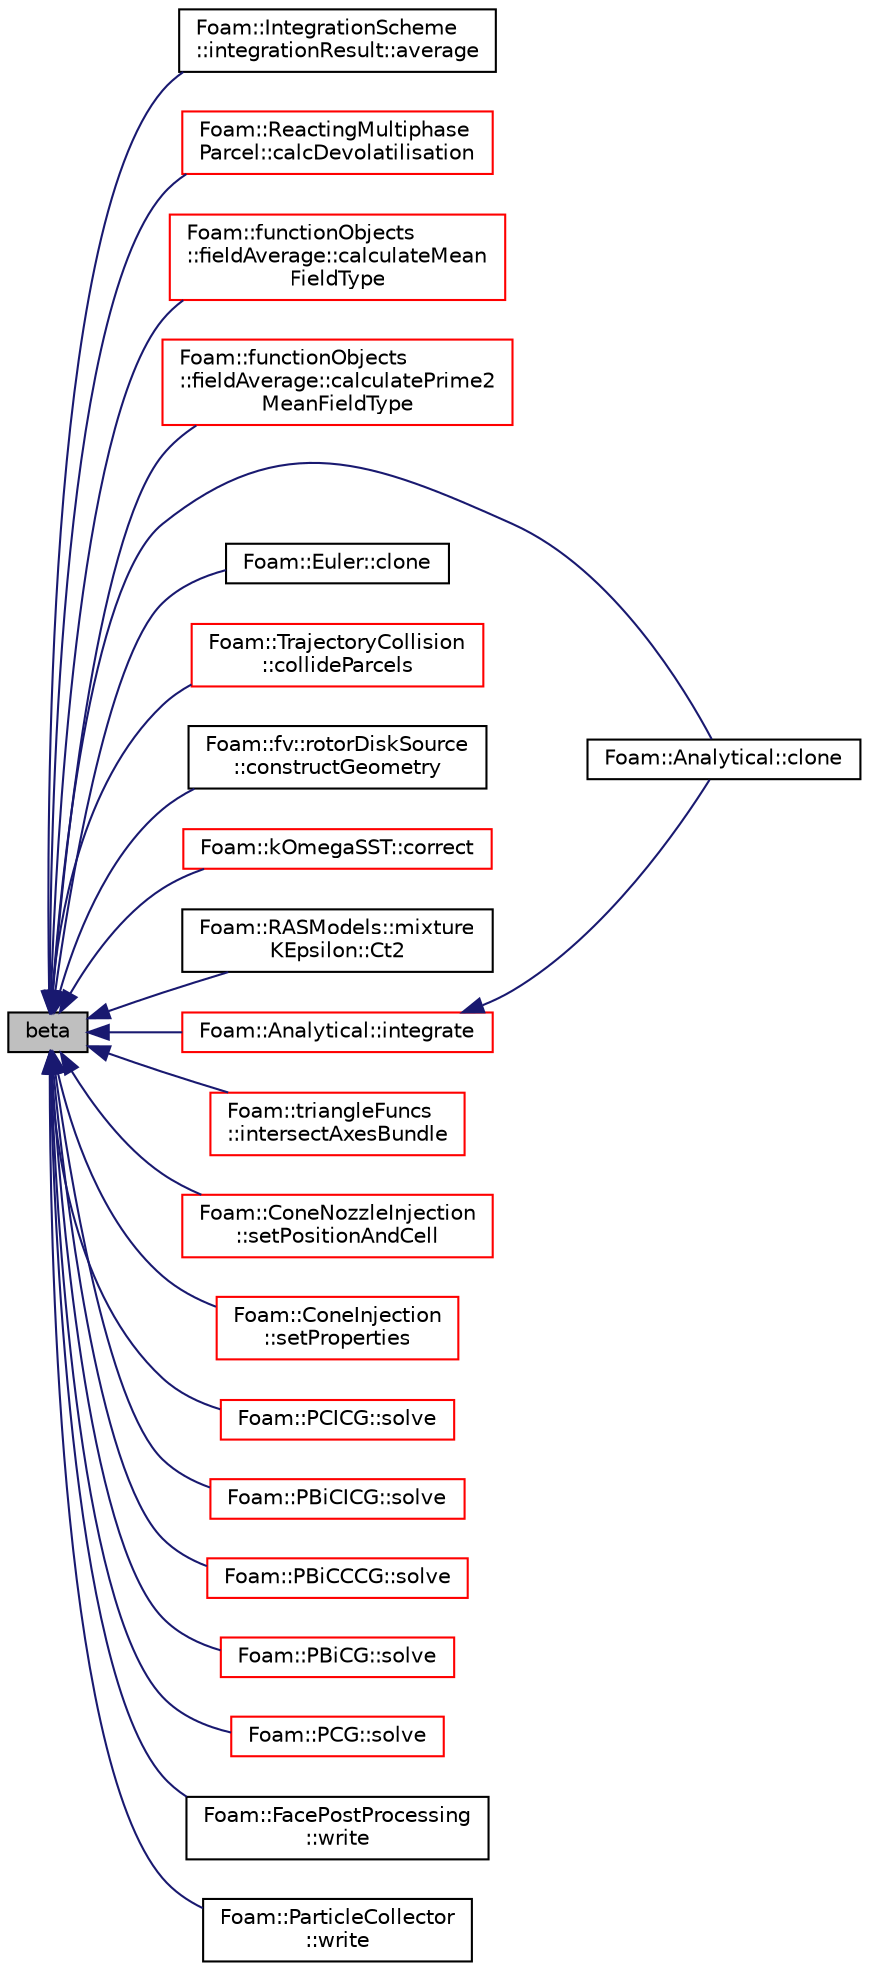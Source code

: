 digraph "beta"
{
  bgcolor="transparent";
  edge [fontname="Helvetica",fontsize="10",labelfontname="Helvetica",labelfontsize="10"];
  node [fontname="Helvetica",fontsize="10",shape=record];
  rankdir="LR";
  Node1 [label="beta",height=0.2,width=0.4,color="black", fillcolor="grey75", style="filled", fontcolor="black"];
  Node1 -> Node2 [dir="back",color="midnightblue",fontsize="10",style="solid",fontname="Helvetica"];
  Node2 [label="Foam::IntegrationScheme\l::integrationResult::average",height=0.2,width=0.4,color="black",URL="$a01151.html#a3b5fa8dba8538e7af9bd4312fe665b59",tooltip="Return access to the average for changing. "];
  Node1 -> Node3 [dir="back",color="midnightblue",fontsize="10",style="solid",fontname="Helvetica"];
  Node3 [label="Foam::ReactingMultiphase\lParcel::calcDevolatilisation",height=0.2,width=0.4,color="red",URL="$a02137.html#a0124a201bfbc9defc8ee759127c72add",tooltip="Calculate Devolatilisation. "];
  Node1 -> Node4 [dir="back",color="midnightblue",fontsize="10",style="solid",fontname="Helvetica"];
  Node4 [label="Foam::functionObjects\l::fieldAverage::calculateMean\lFieldType",height=0.2,width=0.4,color="red",URL="$a00760.html#a92df76317f7ba2346bb8459bcfa14ce3",tooltip="Calculate mean average fields. "];
  Node1 -> Node5 [dir="back",color="midnightblue",fontsize="10",style="solid",fontname="Helvetica"];
  Node5 [label="Foam::functionObjects\l::fieldAverage::calculatePrime2\lMeanFieldType",height=0.2,width=0.4,color="red",URL="$a00760.html#a7fbea4e6e215e5fa4a973dae73f125f8",tooltip="Calculate prime-squared average fields. "];
  Node1 -> Node6 [dir="back",color="midnightblue",fontsize="10",style="solid",fontname="Helvetica"];
  Node6 [label="Foam::Analytical::clone",height=0.2,width=0.4,color="black",URL="$a00047.html#a7c1c4ce2bc5e0c0bc186cfaaa7ecbcab",tooltip="Construct and return clone. "];
  Node1 -> Node7 [dir="back",color="midnightblue",fontsize="10",style="solid",fontname="Helvetica"];
  Node7 [label="Foam::Euler::clone",height=0.2,width=0.4,color="black",URL="$a00684.html#a7c1c4ce2bc5e0c0bc186cfaaa7ecbcab",tooltip="Construct and return clone. "];
  Node1 -> Node8 [dir="back",color="midnightblue",fontsize="10",style="solid",fontname="Helvetica"];
  Node8 [label="Foam::TrajectoryCollision\l::collideParcels",height=0.2,width=0.4,color="red",URL="$a02748.html#a544ea47d9f252b637415a55f81a13a93",tooltip="Collide parcels and return true if mass has changed. "];
  Node1 -> Node9 [dir="back",color="midnightblue",fontsize="10",style="solid",fontname="Helvetica"];
  Node9 [label="Foam::fv::rotorDiskSource\l::constructGeometry",height=0.2,width=0.4,color="black",URL="$a02282.html#a4cf56cee568de52f81a76d0d3ca3c9f9",tooltip="Construct geometry. "];
  Node1 -> Node10 [dir="back",color="midnightblue",fontsize="10",style="solid",fontname="Helvetica"];
  Node10 [label="Foam::kOmegaSST::correct",height=0.2,width=0.4,color="red",URL="$a01265.html#a3ae44b28050c3aa494c1d8e18cf618c1",tooltip="Solve the turbulence equations and correct the turbulence viscosity. "];
  Node1 -> Node11 [dir="back",color="midnightblue",fontsize="10",style="solid",fontname="Helvetica"];
  Node11 [label="Foam::RASModels::mixture\lKEpsilon::Ct2",height=0.2,width=0.4,color="black",URL="$a01553.html#a807a5b19edd9bd834d39cae07ed04a63"];
  Node1 -> Node12 [dir="back",color="midnightblue",fontsize="10",style="solid",fontname="Helvetica"];
  Node12 [label="Foam::Analytical::integrate",height=0.2,width=0.4,color="red",URL="$a00047.html#a1e6fc69c9d0298adaad107d982475980",tooltip="Perform the integration. "];
  Node12 -> Node6 [dir="back",color="midnightblue",fontsize="10",style="solid",fontname="Helvetica"];
  Node1 -> Node13 [dir="back",color="midnightblue",fontsize="10",style="solid",fontname="Helvetica"];
  Node13 [label="Foam::triangleFuncs\l::intersectAxesBundle",height=0.2,width=0.4,color="red",URL="$a02767.html#a9dee5658f90fecf99dc7ed9262fee6e3",tooltip="Intersect triangle with parallel edges aligned with axis i0. "];
  Node1 -> Node14 [dir="back",color="midnightblue",fontsize="10",style="solid",fontname="Helvetica"];
  Node14 [label="Foam::ConeNozzleInjection\l::setPositionAndCell",height=0.2,width=0.4,color="red",URL="$a00336.html#a9b461807dec386242bba33d30a856fbf",tooltip="Set the injection position and owner cell. "];
  Node1 -> Node15 [dir="back",color="midnightblue",fontsize="10",style="solid",fontname="Helvetica"];
  Node15 [label="Foam::ConeInjection\l::setProperties",height=0.2,width=0.4,color="red",URL="$a00335.html#a9c29fb14e9bea94ae75c185efe894b00",tooltip="Set the parcel properties. "];
  Node1 -> Node16 [dir="back",color="midnightblue",fontsize="10",style="solid",fontname="Helvetica"];
  Node16 [label="Foam::PCICG::solve",height=0.2,width=0.4,color="red",URL="$a01861.html#a6020d3a68339ab1a050e90633b70ca5a",tooltip="Solve the matrix with this solver. "];
  Node1 -> Node17 [dir="back",color="midnightblue",fontsize="10",style="solid",fontname="Helvetica"];
  Node17 [label="Foam::PBiCICG::solve",height=0.2,width=0.4,color="red",URL="$a01859.html#a6020d3a68339ab1a050e90633b70ca5a",tooltip="Solve the matrix with this solver. "];
  Node1 -> Node18 [dir="back",color="midnightblue",fontsize="10",style="solid",fontname="Helvetica"];
  Node18 [label="Foam::PBiCCCG::solve",height=0.2,width=0.4,color="red",URL="$a01857.html#a6020d3a68339ab1a050e90633b70ca5a",tooltip="Solve the matrix with this solver. "];
  Node1 -> Node19 [dir="back",color="midnightblue",fontsize="10",style="solid",fontname="Helvetica"];
  Node19 [label="Foam::PBiCG::solve",height=0.2,width=0.4,color="red",URL="$a01858.html#a67060ce780f6992862e39b0d82c37aa0",tooltip="Solve the matrix with this solver. "];
  Node1 -> Node20 [dir="back",color="midnightblue",fontsize="10",style="solid",fontname="Helvetica"];
  Node20 [label="Foam::PCG::solve",height=0.2,width=0.4,color="red",URL="$a01860.html#a67060ce780f6992862e39b0d82c37aa0",tooltip="Solve the matrix with this solver. "];
  Node1 -> Node21 [dir="back",color="midnightblue",fontsize="10",style="solid",fontname="Helvetica"];
  Node21 [label="Foam::FacePostProcessing\l::write",height=0.2,width=0.4,color="black",URL="$a00735.html#aac759501cf6c7895a70eecbef0226ae1",tooltip="Write post-processing info. "];
  Node1 -> Node22 [dir="back",color="midnightblue",fontsize="10",style="solid",fontname="Helvetica"];
  Node22 [label="Foam::ParticleCollector\l::write",height=0.2,width=0.4,color="black",URL="$a01813.html#aac759501cf6c7895a70eecbef0226ae1",tooltip="Write post-processing info. "];
}
